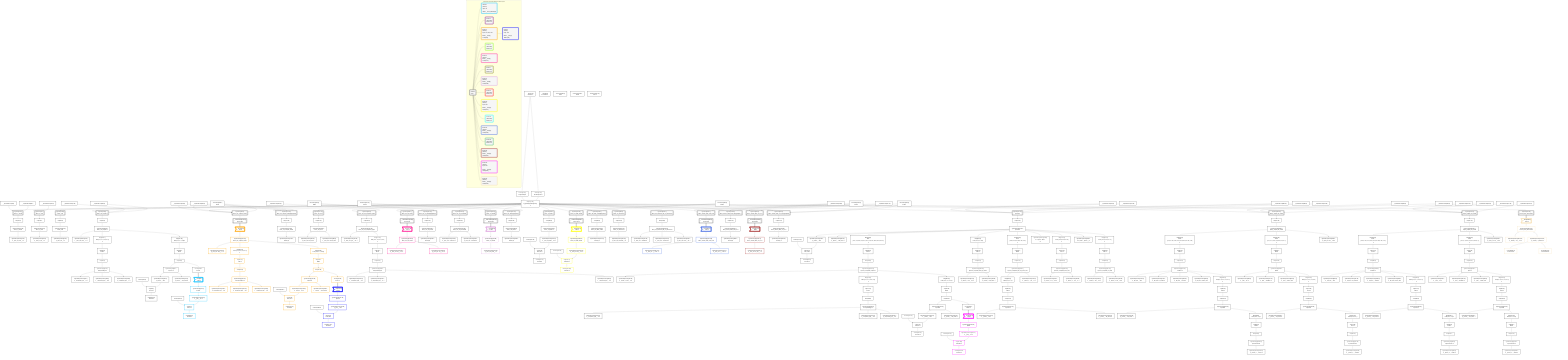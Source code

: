 graph TD
    classDef path fill:#eee,stroke:#000,color:#000
    classDef plan fill:#fff,stroke-width:3px,color:#000
    classDef itemplan fill:#fff,stroke-width:6px,color:#000
    classDef sideeffectplan fill:#f00,stroke-width:6px,color:#000
    classDef bucket fill:#f6f6f6,color:#000,stroke-width:6px,text-align:left


    %% define steps
    __Value3["__Value[3∈0]<br />ᐸcontextᐳ"]:::plan
    __Value5["__Value[5∈0]<br />ᐸrootValueᐳ"]:::plan
    __InputStaticLeaf7["__InputStaticLeaf[7∈0]"]:::plan
    __InputStaticLeaf8["__InputStaticLeaf[8∈0]"]:::plan
    Access10["Access[10∈0]<br />ᐸ3.pgSettingsᐳ"]:::plan
    Access11["Access[11∈0]<br />ᐸ3.withPgClientᐳ"]:::plan
    Object12["Object[12∈0]<br />ᐸ{pgSettings,withPgClient}ᐳ"]:::plan
    PgSelect9[["PgSelect[9∈0]<br />ᐸfunc_in_inoutᐳ"]]:::plan
    First13["First[13∈0]"]:::plan
    PgSelectSingle14["PgSelectSingle[14∈0]<br />ᐸfunc_in_inoutᐳ"]:::plan
    PgClassExpression15["PgClassExpression[15∈0]<br />ᐸ__func_in_inout__.vᐳ"]:::plan
    __InputStaticLeaf16["__InputStaticLeaf[16∈0]"]:::plan
    PgSelect17[["PgSelect[17∈0]<br />ᐸfunc_in_outᐳ"]]:::plan
    First21["First[21∈0]"]:::plan
    PgSelectSingle22["PgSelectSingle[22∈0]<br />ᐸfunc_in_outᐳ"]:::plan
    PgClassExpression23["PgClassExpression[23∈0]<br />ᐸ__func_in_out__.vᐳ"]:::plan
    PgSelect24[["PgSelect[24∈0]<br />ᐸfunc_outᐳ"]]:::plan
    First28["First[28∈0]"]:::plan
    PgSelectSingle29["PgSelectSingle[29∈0]<br />ᐸfunc_outᐳ"]:::plan
    PgClassExpression30["PgClassExpression[30∈0]<br />ᐸ__func_out__.vᐳ"]:::plan
    __InputStaticLeaf31["__InputStaticLeaf[31∈0]"]:::plan
    __InputStaticLeaf32["__InputStaticLeaf[32∈0]"]:::plan
    PgSelect33[["PgSelect[33∈0]<br />ᐸfunc_out_complexᐳ"]]:::plan
    First37["First[37∈0]"]:::plan
    PgSelectSingle38["PgSelectSingle[38∈0]<br />ᐸfunc_out_complexᐳ"]:::plan
    PgClassExpression39["PgClassExpression[39∈0]<br />ᐸ__func_out...plex__.”x”ᐳ"]:::plan
    Map650["Map[650∈0]<br />ᐸ38:{”0”:1,”1”:2,”2”:3,”3”:4}ᐳ"]:::plan
    List651["List[651∈0]<br />ᐸ650ᐳ"]:::plan
    First45["First[45∈0]"]:::plan
    PgSelectSingle46["PgSelectSingle[46∈0]<br />ᐸcompoundTypeᐳ"]:::plan
    PgClassExpression47["PgClassExpression[47∈0]<br />ᐸ__compound_type__.”a”ᐳ"]:::plan
    PgClassExpression48["PgClassExpression[48∈0]<br />ᐸ__compound_type__.”b”ᐳ"]:::plan
    PgClassExpression49["PgClassExpression[49∈0]<br />ᐸ__compound_type__.”c”ᐳ"]:::plan
    Map657["Map[657∈0]<br />ᐸ38:{”0”:6,”1”:7,”2”:8}ᐳ"]:::plan
    List658["List[658∈0]<br />ᐸ657ᐳ"]:::plan
    First55["First[55∈0]"]:::plan
    PgSelectSingle56["PgSelectSingle[56∈0]<br />ᐸpersonᐳ"]:::plan
    Constant57["Constant[57∈0]"]:::plan
    PgClassExpression58["PgClassExpression[58∈0]<br />ᐸ__person__.”id”ᐳ"]:::plan
    List59["List[59∈0]<br />ᐸ57,58ᐳ"]:::plan
    Lambda60["Lambda[60∈0]<br />ᐸencodeᐳ"]:::plan
    PgClassExpression62["PgClassExpression[62∈0]<br />ᐸ__person__...full_name”ᐳ"]:::plan
    Connection88["Connection[88∈0]<br />ᐸ84ᐳ"]:::plan
    Access654["Access[654∈0]<br />ᐸ55.1ᐳ"]:::plan
    __Item90>"__Item[90∈1]<br />ᐸ654ᐳ"]:::itemplan
    PgSelectSingle91["PgSelectSingle[91∈1]<br />ᐸpostᐳ"]:::plan
    Constant92["Constant[92∈0]"]:::plan
    PgClassExpression93["PgClassExpression[93∈1]<br />ᐸ__post__.”id”ᐳ"]:::plan
    List94["List[94∈1]<br />ᐸ92,93ᐳ"]:::plan
    Lambda95["Lambda[95∈1]<br />ᐸencodeᐳ"]:::plan
    __InputStaticLeaf97["__InputStaticLeaf[97∈0]"]:::plan
    __InputStaticLeaf98["__InputStaticLeaf[98∈0]"]:::plan
    Connection108["Connection[108∈0]<br />ᐸ104ᐳ"]:::plan
    PgSelect109[["PgSelect[109∈0]<br />ᐸfunc_out_complex_setofᐳ"]]:::plan
    __ListTransform110[["__ListTransform[110∈0]<br />ᐸeach:109ᐳ"]]:::plan
    __Item113>"__Item[113∈3]<br />ᐸ110ᐳ"]:::itemplan
    PgSelectSingle114["PgSelectSingle[114∈3]<br />ᐸfunc_out_complex_setofᐳ"]:::plan
    PgClassExpression115["PgClassExpression[115∈3]<br />ᐸ__func_out...etof__.”x”ᐳ"]:::plan
    Map661["Map[661∈3]<br />ᐸ114:{”0”:1,”1”:2,”2”:3,”3”:4}ᐳ"]:::plan
    List662["List[662∈3]<br />ᐸ661ᐳ"]:::plan
    First121["First[121∈3]"]:::plan
    PgSelectSingle122["PgSelectSingle[122∈3]<br />ᐸcompoundTypeᐳ"]:::plan
    PgClassExpression123["PgClassExpression[123∈3]<br />ᐸ__compound_type__.”a”ᐳ"]:::plan
    PgClassExpression124["PgClassExpression[124∈3]<br />ᐸ__compound_type__.”b”ᐳ"]:::plan
    PgClassExpression125["PgClassExpression[125∈3]<br />ᐸ__compound_type__.”c”ᐳ"]:::plan
    Map668["Map[668∈3]<br />ᐸ114:{”0”:6,”1”:7,”2”:8}ᐳ"]:::plan
    List669["List[669∈3]<br />ᐸ668ᐳ"]:::plan
    First131["First[131∈3]"]:::plan
    PgSelectSingle132["PgSelectSingle[132∈3]<br />ᐸpersonᐳ"]:::plan
    Constant133["Constant[133∈0]"]:::plan
    PgClassExpression134["PgClassExpression[134∈3]<br />ᐸ__person__.”id”ᐳ"]:::plan
    List135["List[135∈3]<br />ᐸ133,134ᐳ"]:::plan
    Lambda136["Lambda[136∈3]<br />ᐸencodeᐳ"]:::plan
    PgClassExpression138["PgClassExpression[138∈3]<br />ᐸ__person__...full_name”ᐳ"]:::plan
    Connection164["Connection[164∈0]<br />ᐸ160ᐳ"]:::plan
    Access665["Access[665∈3]<br />ᐸ131.1ᐳ"]:::plan
    __Item166>"__Item[166∈4]<br />ᐸ665ᐳ"]:::itemplan
    PgSelectSingle167["PgSelectSingle[167∈4]<br />ᐸpostᐳ"]:::plan
    Constant168["Constant[168∈0]"]:::plan
    PgClassExpression169["PgClassExpression[169∈4]<br />ᐸ__post__.”id”ᐳ"]:::plan
    List170["List[170∈4]<br />ᐸ168,169ᐳ"]:::plan
    Lambda171["Lambda[171∈4]<br />ᐸencodeᐳ"]:::plan
    PgSelect173[["PgSelect[173∈0]<br />ᐸfunc_out_complex_setof(aggregate)ᐳ"]]:::plan
    First174["First[174∈0]"]:::plan
    PgSelectSingle175["PgSelectSingle[175∈0]<br />ᐸfunc_out_complex_setofᐳ"]:::plan
    PgClassExpression176["PgClassExpression[176∈0]<br />ᐸcount(*)ᐳ"]:::plan
    PgSelect177[["PgSelect[177∈0]<br />ᐸfunc_out_outᐳ"]]:::plan
    First181["First[181∈0]"]:::plan
    PgSelectSingle182["PgSelectSingle[182∈0]<br />ᐸfunc_out_outᐳ"]:::plan
    PgClassExpression183["PgClassExpression[183∈0]<br />ᐸ__func_out...first_out”ᐳ"]:::plan
    PgClassExpression184["PgClassExpression[184∈0]<br />ᐸ__func_out...econd_out”ᐳ"]:::plan
    __InputStaticLeaf185["__InputStaticLeaf[185∈0]"]:::plan
    PgSelect186[["PgSelect[186∈0]<br />ᐸfunc_out_out_compound_typeᐳ"]]:::plan
    First190["First[190∈0]"]:::plan
    PgSelectSingle191["PgSelectSingle[191∈0]<br />ᐸfunc_out_out_compound_typeᐳ"]:::plan
    PgClassExpression192["PgClassExpression[192∈0]<br />ᐸ__func_out...ype__.”o1”ᐳ"]:::plan
    Map672["Map[672∈0]<br />ᐸ191:{”0”:1,”1”:2,”2”:3,”3”:4}ᐳ"]:::plan
    List673["List[673∈0]<br />ᐸ672ᐳ"]:::plan
    First198["First[198∈0]"]:::plan
    PgSelectSingle199["PgSelectSingle[199∈0]<br />ᐸcompoundTypeᐳ"]:::plan
    PgClassExpression200["PgClassExpression[200∈0]<br />ᐸ__compound_type__.”a”ᐳ"]:::plan
    PgClassExpression201["PgClassExpression[201∈0]<br />ᐸ__compound_type__.”b”ᐳ"]:::plan
    PgClassExpression202["PgClassExpression[202∈0]<br />ᐸ__compound_type__.”c”ᐳ"]:::plan
    Connection212["Connection[212∈0]<br />ᐸ208ᐳ"]:::plan
    PgSelect213[["PgSelect[213∈0]<br />ᐸfunc_out_out_setofᐳ"]]:::plan
    __ListTransform214[["__ListTransform[214∈0]<br />ᐸeach:213ᐳ"]]:::plan
    __Item217>"__Item[217∈6]<br />ᐸ214ᐳ"]:::itemplan
    PgSelectSingle218["PgSelectSingle[218∈6]<br />ᐸfunc_out_out_setofᐳ"]:::plan
    PgClassExpression219["PgClassExpression[219∈6]<br />ᐸ__func_out...tof__.”o1”ᐳ"]:::plan
    PgClassExpression220["PgClassExpression[220∈6]<br />ᐸ__func_out...tof__.”o2”ᐳ"]:::plan
    PgSelect221[["PgSelect[221∈0]<br />ᐸfunc_out_out_setof(aggregate)ᐳ"]]:::plan
    First222["First[222∈0]"]:::plan
    PgSelectSingle223["PgSelectSingle[223∈0]<br />ᐸfunc_out_out_setofᐳ"]:::plan
    PgClassExpression224["PgClassExpression[224∈0]<br />ᐸcount(*)ᐳ"]:::plan
    PgSelect225[["PgSelect[225∈0]<br />ᐸfunc_out_out_unnamedᐳ"]]:::plan
    First229["First[229∈0]"]:::plan
    PgSelectSingle230["PgSelectSingle[230∈0]<br />ᐸfunc_out_out_unnamedᐳ"]:::plan
    PgClassExpression231["PgClassExpression[231∈0]<br />ᐸ__func_out....”column1”ᐳ"]:::plan
    PgClassExpression232["PgClassExpression[232∈0]<br />ᐸ__func_out....”column2”ᐳ"]:::plan
    Connection242["Connection[242∈0]<br />ᐸ238ᐳ"]:::plan
    PgSelect243[["PgSelect[243∈0]<br />ᐸfunc_out_setofᐳ"]]:::plan
    __ListTransform244[["__ListTransform[244∈0]<br />ᐸeach:243ᐳ"]]:::plan
    __Item248>"__Item[248∈8]<br />ᐸ244ᐳ"]:::itemplan
    PgSelectSingle249["PgSelectSingle[249∈8]<br />ᐸfunc_out_setofᐳ"]:::plan
    PgClassExpression250["PgClassExpression[250∈8]<br />ᐸ__func_out_setof__.vᐳ"]:::plan
    PgSelect251[["PgSelect[251∈0]<br />ᐸfunc_out_setof(aggregate)ᐳ"]]:::plan
    First252["First[252∈0]"]:::plan
    PgSelectSingle253["PgSelectSingle[253∈0]<br />ᐸfunc_out_setofᐳ"]:::plan
    PgClassExpression254["PgClassExpression[254∈0]<br />ᐸcount(*)ᐳ"]:::plan
    PgSelect255[["PgSelect[255∈0]<br />ᐸfunc_out_tableᐳ"]]:::plan
    First259["First[259∈0]"]:::plan
    PgSelectSingle260["PgSelectSingle[260∈0]<br />ᐸfunc_out_tableᐳ"]:::plan
    Constant261["Constant[261∈0]"]:::plan
    PgClassExpression262["PgClassExpression[262∈0]<br />ᐸ__func_out_table__.”id”ᐳ"]:::plan
    List263["List[263∈0]<br />ᐸ261,262ᐳ"]:::plan
    Lambda264["Lambda[264∈0]<br />ᐸencodeᐳ"]:::plan
    Connection292["Connection[292∈0]<br />ᐸ288ᐳ"]:::plan
    PgSelect293[["PgSelect[293∈0]<br />ᐸfunc_out_table_setofᐳ"]]:::plan
    __ListTransform294[["__ListTransform[294∈0]<br />ᐸeach:293ᐳ"]]:::plan
    __Item297>"__Item[297∈10]<br />ᐸ294ᐳ"]:::itemplan
    PgSelectSingle298["PgSelectSingle[298∈10]<br />ᐸfunc_out_table_setofᐳ"]:::plan
    Constant299["Constant[299∈0]"]:::plan
    PgClassExpression300["PgClassExpression[300∈10]<br />ᐸ__func_out...tof__.”id”ᐳ"]:::plan
    List301["List[301∈10]<br />ᐸ299,300ᐳ"]:::plan
    Lambda302["Lambda[302∈10]<br />ᐸencodeᐳ"]:::plan
    PgSelect304[["PgSelect[304∈0]<br />ᐸfunc_out_table_setof(aggregate)ᐳ"]]:::plan
    First305["First[305∈0]"]:::plan
    PgSelectSingle306["PgSelectSingle[306∈0]<br />ᐸfunc_out_table_setofᐳ"]:::plan
    PgClassExpression307["PgClassExpression[307∈0]<br />ᐸcount(*)ᐳ"]:::plan
    PgSelect308[["PgSelect[308∈0]<br />ᐸfunc_out_unnamedᐳ"]]:::plan
    First312["First[312∈0]"]:::plan
    PgSelectSingle313["PgSelectSingle[313∈0]<br />ᐸfunc_out_unnamedᐳ"]:::plan
    PgClassExpression314["PgClassExpression[314∈0]<br />ᐸ__func_out_unnamed__.vᐳ"]:::plan
    PgSelect315[["PgSelect[315∈0]<br />ᐸfunc_out_unnamed_out_out_unnamedᐳ"]]:::plan
    First319["First[319∈0]"]:::plan
    PgSelectSingle320["PgSelectSingle[320∈0]<br />ᐸfunc_out_unnamed_out_out_unnamedᐳ"]:::plan
    PgClassExpression321["PgClassExpression[321∈0]<br />ᐸ__func_out....”column1”ᐳ"]:::plan
    PgClassExpression322["PgClassExpression[322∈0]<br />ᐸ__func_out....”column3”ᐳ"]:::plan
    PgClassExpression323["PgClassExpression[323∈0]<br />ᐸ__func_out...med__.”o2”ᐳ"]:::plan
    __InputStaticLeaf324["__InputStaticLeaf[324∈0]"]:::plan
    Connection334["Connection[334∈0]<br />ᐸ330ᐳ"]:::plan
    PgSelect335[["PgSelect[335∈0]<br />ᐸfunc_returns_table_multi_colᐳ"]]:::plan
    __ListTransform336[["__ListTransform[336∈0]<br />ᐸeach:335ᐳ"]]:::plan
    __Item339>"__Item[339∈12]<br />ᐸ336ᐳ"]:::itemplan
    PgSelectSingle340["PgSelectSingle[340∈12]<br />ᐸfunc_returns_table_multi_colᐳ"]:::plan
    PgClassExpression341["PgClassExpression[341∈12]<br />ᐸ__func_ret...l__.”col1”ᐳ"]:::plan
    PgClassExpression342["PgClassExpression[342∈12]<br />ᐸ__func_ret...l__.”col2”ᐳ"]:::plan
    PgSelect343[["PgSelect[343∈0]<br />ᐸfunc_returns_table_multi_col(aggregate)ᐳ"]]:::plan
    First344["First[344∈0]"]:::plan
    PgSelectSingle345["PgSelectSingle[345∈0]<br />ᐸfunc_returns_table_multi_colᐳ"]:::plan
    PgClassExpression346["PgClassExpression[346∈0]<br />ᐸcount(*)ᐳ"]:::plan
    __InputStaticLeaf347["__InputStaticLeaf[347∈0]"]:::plan
    Connection357["Connection[357∈0]<br />ᐸ353ᐳ"]:::plan
    PgSelect358[["PgSelect[358∈0]<br />ᐸfunc_returns_table_one_colᐳ"]]:::plan
    __ListTransform359[["__ListTransform[359∈0]<br />ᐸeach:358ᐳ"]]:::plan
    __Item363>"__Item[363∈14]<br />ᐸ359ᐳ"]:::itemplan
    PgSelectSingle364["PgSelectSingle[364∈14]<br />ᐸfunc_returns_table_one_colᐳ"]:::plan
    PgClassExpression365["PgClassExpression[365∈14]<br />ᐸ__func_ret...ne_col__.vᐳ"]:::plan
    PgSelect366[["PgSelect[366∈0]<br />ᐸfunc_returns_table_one_col(aggregate)ᐳ"]]:::plan
    First367["First[367∈0]"]:::plan
    PgSelectSingle368["PgSelectSingle[368∈0]<br />ᐸfunc_returns_table_one_colᐳ"]:::plan
    PgClassExpression369["PgClassExpression[369∈0]<br />ᐸcount(*)ᐳ"]:::plan
    __InputStaticLeaf370["__InputStaticLeaf[370∈0]"]:::plan
    __InputStaticLeaf476["__InputStaticLeaf[476∈0]"]:::plan
    __InputStaticLeaf383["__InputStaticLeaf[383∈0]"]:::plan
    __InputStaticLeaf384["__InputStaticLeaf[384∈0]"]:::plan
    __InputStaticLeaf479["__InputStaticLeaf[479∈0]"]:::plan
    PgSelect371[["PgSelect[371∈0]<br />ᐸpersonᐳ"]]:::plan
    First375["First[375∈0]"]:::plan
    PgSelectSingle376["PgSelectSingle[376∈0]<br />ᐸpersonᐳ"]:::plan
    Constant377["Constant[377∈0]"]:::plan
    PgClassExpression378["PgClassExpression[378∈0]<br />ᐸ__person__.”id”ᐳ"]:::plan
    List379["List[379∈0]<br />ᐸ377,378ᐳ"]:::plan
    Lambda380["Lambda[380∈0]<br />ᐸencodeᐳ"]:::plan
    PgClassExpression382["PgClassExpression[382∈0]<br />ᐸ__person__...full_name”ᐳ"]:::plan
    Map687["Map[687∈0]<br />ᐸ376:{”0”:2,”1”:3,”2”:4,”3”:5,”4”:6,”5”:7,”6”:8,”7”:9,”8”:10,”9”:11,”10”:12}ᐳ"]:::plan
    List688["List[688∈0]<br />ᐸ687ᐳ"]:::plan
    First390["First[390∈0]"]:::plan
    PgSelectSingle391["PgSelectSingle[391∈0]<br />ᐸperson_computed_complexᐳ"]:::plan
    PgClassExpression392["PgClassExpression[392∈0]<br />ᐸ__person_c...plex__.”x”ᐳ"]:::plan
    Map676["Map[676∈0]<br />ᐸ391:{”0”:1,”1”:2,”2”:3,”3”:4}ᐳ"]:::plan
    List677["List[677∈0]<br />ᐸ676ᐳ"]:::plan
    First398["First[398∈0]"]:::plan
    PgSelectSingle399["PgSelectSingle[399∈0]<br />ᐸcompoundTypeᐳ"]:::plan
    PgClassExpression400["PgClassExpression[400∈0]<br />ᐸ__compound_type__.”a”ᐳ"]:::plan
    PgClassExpression401["PgClassExpression[401∈0]<br />ᐸ__compound_type__.”b”ᐳ"]:::plan
    PgClassExpression402["PgClassExpression[402∈0]<br />ᐸ__compound_type__.”c”ᐳ"]:::plan
    Map683["Map[683∈0]<br />ᐸ391:{”0”:6,”1”:7,”2”:8}ᐳ"]:::plan
    List684["List[684∈0]<br />ᐸ683ᐳ"]:::plan
    First408["First[408∈0]"]:::plan
    PgSelectSingle409["PgSelectSingle[409∈0]<br />ᐸpersonᐳ"]:::plan
    Constant410["Constant[410∈0]"]:::plan
    PgClassExpression411["PgClassExpression[411∈0]<br />ᐸ__person__.”id”ᐳ"]:::plan
    List412["List[412∈0]<br />ᐸ410,411ᐳ"]:::plan
    Lambda413["Lambda[413∈0]<br />ᐸencodeᐳ"]:::plan
    PgClassExpression415["PgClassExpression[415∈0]<br />ᐸ__person__...full_name”ᐳ"]:::plan
    Connection441["Connection[441∈0]<br />ᐸ437ᐳ"]:::plan
    Access680["Access[680∈0]<br />ᐸ408.1ᐳ"]:::plan
    __Item443>"__Item[443∈15]<br />ᐸ680ᐳ"]:::itemplan
    PgSelectSingle444["PgSelectSingle[444∈15]<br />ᐸpostᐳ"]:::plan
    Constant445["Constant[445∈0]"]:::plan
    PgClassExpression446["PgClassExpression[446∈15]<br />ᐸ__post__.”id”ᐳ"]:::plan
    List447["List[447∈15]<br />ᐸ445,446ᐳ"]:::plan
    Lambda448["Lambda[448∈15]<br />ᐸencodeᐳ"]:::plan
    Map691["Map[691∈0]<br />ᐸ376:{”0”:13,”1”:14}ᐳ"]:::plan
    List692["List[692∈0]<br />ᐸ691ᐳ"]:::plan
    First455["First[455∈0]"]:::plan
    PgSelectSingle456["PgSelectSingle[456∈0]<br />ᐸperson_computed_first_arg_inoutᐳ"]:::plan
    PgClassExpression457["PgClassExpression[457∈0]<br />ᐸ__person_c...out__.”id”ᐳ"]:::plan
    PgClassExpression458["PgClassExpression[458∈0]<br />ᐸ__person_c...full_name”ᐳ"]:::plan
    Map699["Map[699∈0]<br />ᐸ376:{”0”:18,”1”:19,”2”:20,”3”:21,”4”:22}ᐳ"]:::plan
    List700["List[700∈0]<br />ᐸ699ᐳ"]:::plan
    First464["First[464∈0]"]:::plan
    PgSelectSingle465["PgSelectSingle[465∈0]<br />ᐸperson_computed_first_arg_inout_outᐳ"]:::plan
    Map695["Map[695∈0]<br />ᐸ465:{”0”:0,”1”:1}ᐳ"]:::plan
    List696["List[696∈0]<br />ᐸ695ᐳ"]:::plan
    First471["First[471∈0]"]:::plan
    PgSelectSingle472["PgSelectSingle[472∈0]<br />ᐸpersonᐳ"]:::plan
    PgClassExpression473["PgClassExpression[473∈0]<br />ᐸ__person__.”id”ᐳ"]:::plan
    PgClassExpression474["PgClassExpression[474∈0]<br />ᐸ__person__...full_name”ᐳ"]:::plan
    PgClassExpression475["PgClassExpression[475∈0]<br />ᐸ__person_c..._out__.”o”ᐳ"]:::plan
    PgClassExpression478["PgClassExpression[478∈0]<br />ᐸ”c”.”perso...lder! */<br />)ᐳ"]:::plan
    Map701["Map[701∈0]<br />ᐸ376:{”0”:24,”1”:25,”2”:26}ᐳ"]:::plan
    List702["List[702∈0]<br />ᐸ701ᐳ"]:::plan
    First485["First[485∈0]"]:::plan
    PgSelectSingle486["PgSelectSingle[486∈0]<br />ᐸperson_computed_inout_outᐳ"]:::plan
    PgClassExpression487["PgClassExpression[487∈0]<br />ᐸ__person_c...ut__.”ino”ᐳ"]:::plan
    PgClassExpression488["PgClassExpression[488∈0]<br />ᐸ__person_c..._out__.”o”ᐳ"]:::plan
    PgClassExpression490["PgClassExpression[490∈0]<br />ᐸ”c”.”perso..._person__)ᐳ"]:::plan
    Map697["Map[697∈0]<br />ᐸ376:{”0”:15,”1”:16,”2”:17}ᐳ"]:::plan
    List698["List[698∈0]<br />ᐸ697ᐳ"]:::plan
    First496["First[496∈0]"]:::plan
    PgSelectSingle497["PgSelectSingle[497∈0]<br />ᐸperson_computed_out_outᐳ"]:::plan
    PgClassExpression498["PgClassExpression[498∈0]<br />ᐸ__person_c...out__.”o1”ᐳ"]:::plan
    PgClassExpression499["PgClassExpression[499∈0]<br />ᐸ__person_c...out__.”o2”ᐳ"]:::plan
    __InputStaticLeaf500["__InputStaticLeaf[500∈0]"]:::plan
    __InputStaticLeaf501["__InputStaticLeaf[501∈0]"]:::plan
    __InputStaticLeaf502["__InputStaticLeaf[502∈0]"]:::plan
    PgSelect503[["PgSelect[503∈0]<br />ᐸquery_output_two_rowsᐳ"]]:::plan
    First507["First[507∈0]"]:::plan
    PgSelectSingle508["PgSelectSingle[508∈0]<br />ᐸquery_output_two_rowsᐳ"]:::plan
    Map693["Map[693∈0]<br />ᐸ508:{”0”:9,”1”:10,”2”:11,”3”:12,”4”:13,”5”:14,”6”:15,”7”:16}ᐳ"]:::plan
    List694["List[694∈0]<br />ᐸ693ᐳ"]:::plan
    First514["First[514∈0]"]:::plan
    PgSelectSingle515["PgSelectSingle[515∈0]<br />ᐸleftArmᐳ"]:::plan
    PgClassExpression516["PgClassExpression[516∈0]<br />ᐸ__left_arm__.”id”ᐳ"]:::plan
    PgClassExpression517["PgClassExpression[517∈0]<br />ᐸ__left_arm...in_metres”ᐳ"]:::plan
    PgClassExpression518["PgClassExpression[518∈0]<br />ᐸ__left_arm__.”mood”ᐳ"]:::plan
    PgClassExpression519["PgClassExpression[519∈0]<br />ᐸ__left_arm...person_id”ᐳ"]:::plan
    Map689["Map[689∈0]<br />ᐸ515:{”0”:0,”1”:1,”2”:2,”3”:3}ᐳ"]:::plan
    List690["List[690∈0]<br />ᐸ689ᐳ"]:::plan
    First524["First[524∈0]"]:::plan
    PgSelectSingle525["PgSelectSingle[525∈0]<br />ᐸpersonᐳ"]:::plan
    PgClassExpression526["PgClassExpression[526∈0]<br />ᐸ__person__...full_name”ᐳ"]:::plan
    Map685["Map[685∈0]<br />ᐸ525:{”0”:0,”1”:1}ᐳ"]:::plan
    List686["List[686∈0]<br />ᐸ685ᐳ"]:::plan
    First532["First[532∈0]"]:::plan
    PgSelectSingle533["PgSelectSingle[533∈0]<br />ᐸpersonSecretᐳ"]:::plan
    PgClassExpression534["PgClassExpression[534∈0]<br />ᐸ__person_s..._.”sekrit”ᐳ"]:::plan
    Map681["Map[681∈0]<br />ᐸ508:{”0”:1,”1”:2,”2”:3,”3”:4,”4”:5,”5”:6,”6”:7}ᐳ"]:::plan
    List682["List[682∈0]<br />ᐸ681ᐳ"]:::plan
    First548["First[548∈0]"]:::plan
    PgSelectSingle549["PgSelectSingle[549∈0]<br />ᐸpostᐳ"]:::plan
    PgClassExpression550["PgClassExpression[550∈0]<br />ᐸ__post__.”id”ᐳ"]:::plan
    PgClassExpression551["PgClassExpression[551∈0]<br />ᐸ__post__.”headline”ᐳ"]:::plan
    PgClassExpression552["PgClassExpression[552∈0]<br />ᐸ__post__.”author_id”ᐳ"]:::plan
    Map678["Map[678∈0]<br />ᐸ549:{”0”:0,”1”:1,”2”:2,”3”:3}ᐳ"]:::plan
    List679["List[679∈0]<br />ᐸ678ᐳ"]:::plan
    First558["First[558∈0]"]:::plan
    PgSelectSingle559["PgSelectSingle[559∈0]<br />ᐸpersonᐳ"]:::plan
    PgClassExpression560["PgClassExpression[560∈0]<br />ᐸ__person__...full_name”ᐳ"]:::plan
    Map674["Map[674∈0]<br />ᐸ559:{”0”:0,”1”:1}ᐳ"]:::plan
    List675["List[675∈0]<br />ᐸ674ᐳ"]:::plan
    First566["First[566∈0]"]:::plan
    PgSelectSingle567["PgSelectSingle[567∈0]<br />ᐸpersonSecretᐳ"]:::plan
    PgClassExpression568["PgClassExpression[568∈0]<br />ᐸ__person_s..._.”sekrit”ᐳ"]:::plan
    PgClassExpression569["PgClassExpression[569∈0]<br />ᐸ__query_ou...ws__.”txt”ᐳ"]:::plan
    __InputStaticLeaf570["__InputStaticLeaf[570∈0]"]:::plan
    __InputStaticLeaf571["__InputStaticLeaf[571∈0]"]:::plan
    __InputStaticLeaf572["__InputStaticLeaf[572∈0]"]:::plan
    PgSelect573[["PgSelect[573∈0]<br />ᐸquery_output_two_rowsᐳ"]]:::plan
    First577["First[577∈0]"]:::plan
    PgSelectSingle578["PgSelectSingle[578∈0]<br />ᐸquery_output_two_rowsᐳ"]:::plan
    Map670["Map[670∈0]<br />ᐸ578:{”0”:9,”1”:10,”2”:11,”3”:12,”4”:13,”5”:14,”6”:15,”7”:16}ᐳ"]:::plan
    List671["List[671∈0]<br />ᐸ670ᐳ"]:::plan
    First584["First[584∈0]"]:::plan
    PgSelectSingle585["PgSelectSingle[585∈0]<br />ᐸleftArmᐳ"]:::plan
    PgClassExpression586["PgClassExpression[586∈0]<br />ᐸ__left_arm__.”id”ᐳ"]:::plan
    PgClassExpression587["PgClassExpression[587∈0]<br />ᐸ__left_arm...in_metres”ᐳ"]:::plan
    PgClassExpression588["PgClassExpression[588∈0]<br />ᐸ__left_arm__.”mood”ᐳ"]:::plan
    PgClassExpression589["PgClassExpression[589∈0]<br />ᐸ__left_arm...person_id”ᐳ"]:::plan
    Map666["Map[666∈0]<br />ᐸ585:{”0”:0,”1”:1,”2”:2,”3”:3}ᐳ"]:::plan
    List667["List[667∈0]<br />ᐸ666ᐳ"]:::plan
    First594["First[594∈0]"]:::plan
    PgSelectSingle595["PgSelectSingle[595∈0]<br />ᐸpersonᐳ"]:::plan
    PgClassExpression596["PgClassExpression[596∈0]<br />ᐸ__person__...full_name”ᐳ"]:::plan
    Map663["Map[663∈0]<br />ᐸ595:{”0”:0,”1”:1}ᐳ"]:::plan
    List664["List[664∈0]<br />ᐸ663ᐳ"]:::plan
    First602["First[602∈0]"]:::plan
    PgSelectSingle603["PgSelectSingle[603∈0]<br />ᐸpersonSecretᐳ"]:::plan
    PgClassExpression604["PgClassExpression[604∈0]<br />ᐸ__person_s..._.”sekrit”ᐳ"]:::plan
    Map659["Map[659∈0]<br />ᐸ578:{”0”:1,”1”:2,”2”:3,”3”:4,”4”:5,”5”:6,”6”:7}ᐳ"]:::plan
    List660["List[660∈0]<br />ᐸ659ᐳ"]:::plan
    First618["First[618∈0]"]:::plan
    PgSelectSingle619["PgSelectSingle[619∈0]<br />ᐸpostᐳ"]:::plan
    PgClassExpression620["PgClassExpression[620∈0]<br />ᐸ__post__.”id”ᐳ"]:::plan
    PgClassExpression621["PgClassExpression[621∈0]<br />ᐸ__post__.”headline”ᐳ"]:::plan
    PgClassExpression622["PgClassExpression[622∈0]<br />ᐸ__post__.”author_id”ᐳ"]:::plan
    Map655["Map[655∈0]<br />ᐸ619:{”0”:0,”1”:1,”2”:2,”3”:3}ᐳ"]:::plan
    List656["List[656∈0]<br />ᐸ655ᐳ"]:::plan
    First628["First[628∈0]"]:::plan
    PgSelectSingle629["PgSelectSingle[629∈0]<br />ᐸpersonᐳ"]:::plan
    PgClassExpression630["PgClassExpression[630∈0]<br />ᐸ__person__...full_name”ᐳ"]:::plan
    Map652["Map[652∈0]<br />ᐸ629:{”0”:0,”1”:1}ᐳ"]:::plan
    List653["List[653∈0]<br />ᐸ652ᐳ"]:::plan
    First636["First[636∈0]"]:::plan
    PgSelectSingle637["PgSelectSingle[637∈0]<br />ᐸpersonSecretᐳ"]:::plan
    PgClassExpression638["PgClassExpression[638∈0]<br />ᐸ__person_s..._.”sekrit”ᐳ"]:::plan
    PgClassExpression639["PgClassExpression[639∈0]<br />ᐸ__query_ou...ws__.”txt”ᐳ"]:::plan
    PgSelect640[["PgSelect[640∈0]<br />ᐸsearch_test_summariesᐳ"]]:::plan
    __Item644>"__Item[644∈16]<br />ᐸ640ᐳ"]:::itemplan
    PgSelectSingle645["PgSelectSingle[645∈16]<br />ᐸsearch_test_summariesᐳ"]:::plan
    PgClassExpression646["PgClassExpression[646∈16]<br />ᐸ__search_t...ies__.”id”ᐳ"]:::plan
    PgClassExpression647["PgClassExpression[647∈16]<br />ᐸ__search_t..._duration”ᐳ"]:::plan
    Access648["Access[648∈16]<br />ᐸ647.hoursᐳ"]:::plan
    Access649["Access[649∈16]<br />ᐸ647.minutesᐳ"]:::plan

    %% plan dependencies
    __Value3 --> Access10
    __Value3 --> Access11
    Access10 & Access11 --> Object12
    Object12 & __InputStaticLeaf7 & __InputStaticLeaf8 --> PgSelect9
    PgSelect9 --> First13
    First13 --> PgSelectSingle14
    PgSelectSingle14 --> PgClassExpression15
    Object12 & __InputStaticLeaf16 --> PgSelect17
    PgSelect17 --> First21
    First21 --> PgSelectSingle22
    PgSelectSingle22 --> PgClassExpression23
    Object12 --> PgSelect24
    PgSelect24 --> First28
    First28 --> PgSelectSingle29
    PgSelectSingle29 --> PgClassExpression30
    Object12 & __InputStaticLeaf31 & __InputStaticLeaf32 --> PgSelect33
    PgSelect33 --> First37
    First37 --> PgSelectSingle38
    PgSelectSingle38 --> PgClassExpression39
    PgSelectSingle38 --> Map650
    Map650 --> List651
    List651 --> First45
    First45 --> PgSelectSingle46
    PgSelectSingle46 --> PgClassExpression47
    PgSelectSingle46 --> PgClassExpression48
    PgSelectSingle46 --> PgClassExpression49
    PgSelectSingle38 --> Map657
    Map657 --> List658
    List658 --> First55
    First55 --> PgSelectSingle56
    PgSelectSingle56 --> PgClassExpression58
    Constant57 & PgClassExpression58 --> List59
    List59 --> Lambda60
    PgSelectSingle56 --> PgClassExpression62
    First55 --> Access654
    Access654 ==> __Item90
    __Item90 --> PgSelectSingle91
    PgSelectSingle91 --> PgClassExpression93
    Constant92 & PgClassExpression93 --> List94
    List94 --> Lambda95
    Object12 & __InputStaticLeaf97 & __InputStaticLeaf98 & Connection108 --> PgSelect109
    PgSelect109 --> __ListTransform110
    __ListTransform110 ==> __Item113
    __Item113 --> PgSelectSingle114
    PgSelectSingle114 --> PgClassExpression115
    PgSelectSingle114 --> Map661
    Map661 --> List662
    List662 --> First121
    First121 --> PgSelectSingle122
    PgSelectSingle122 --> PgClassExpression123
    PgSelectSingle122 --> PgClassExpression124
    PgSelectSingle122 --> PgClassExpression125
    PgSelectSingle114 --> Map668
    Map668 --> List669
    List669 --> First131
    First131 --> PgSelectSingle132
    PgSelectSingle132 --> PgClassExpression134
    Constant133 & PgClassExpression134 --> List135
    List135 --> Lambda136
    PgSelectSingle132 --> PgClassExpression138
    First131 --> Access665
    Access665 ==> __Item166
    __Item166 --> PgSelectSingle167
    PgSelectSingle167 --> PgClassExpression169
    Constant168 & PgClassExpression169 --> List170
    List170 --> Lambda171
    Object12 & __InputStaticLeaf97 & __InputStaticLeaf98 & Connection108 --> PgSelect173
    PgSelect173 --> First174
    First174 --> PgSelectSingle175
    PgSelectSingle175 --> PgClassExpression176
    Object12 --> PgSelect177
    PgSelect177 --> First181
    First181 --> PgSelectSingle182
    PgSelectSingle182 --> PgClassExpression183
    PgSelectSingle182 --> PgClassExpression184
    Object12 & __InputStaticLeaf185 --> PgSelect186
    PgSelect186 --> First190
    First190 --> PgSelectSingle191
    PgSelectSingle191 --> PgClassExpression192
    PgSelectSingle191 --> Map672
    Map672 --> List673
    List673 --> First198
    First198 --> PgSelectSingle199
    PgSelectSingle199 --> PgClassExpression200
    PgSelectSingle199 --> PgClassExpression201
    PgSelectSingle199 --> PgClassExpression202
    Object12 & Connection212 --> PgSelect213
    PgSelect213 --> __ListTransform214
    __ListTransform214 ==> __Item217
    __Item217 --> PgSelectSingle218
    PgSelectSingle218 --> PgClassExpression219
    PgSelectSingle218 --> PgClassExpression220
    Object12 & Connection212 --> PgSelect221
    PgSelect221 --> First222
    First222 --> PgSelectSingle223
    PgSelectSingle223 --> PgClassExpression224
    Object12 --> PgSelect225
    PgSelect225 --> First229
    First229 --> PgSelectSingle230
    PgSelectSingle230 --> PgClassExpression231
    PgSelectSingle230 --> PgClassExpression232
    Object12 & Connection242 --> PgSelect243
    PgSelect243 --> __ListTransform244
    __ListTransform244 ==> __Item248
    __Item248 --> PgSelectSingle249
    PgSelectSingle249 --> PgClassExpression250
    Object12 & Connection242 --> PgSelect251
    PgSelect251 --> First252
    First252 --> PgSelectSingle253
    PgSelectSingle253 --> PgClassExpression254
    Object12 --> PgSelect255
    PgSelect255 --> First259
    First259 --> PgSelectSingle260
    PgSelectSingle260 --> PgClassExpression262
    Constant261 & PgClassExpression262 --> List263
    List263 --> Lambda264
    Object12 & Connection292 --> PgSelect293
    PgSelect293 --> __ListTransform294
    __ListTransform294 ==> __Item297
    __Item297 --> PgSelectSingle298
    PgSelectSingle298 --> PgClassExpression300
    Constant299 & PgClassExpression300 --> List301
    List301 --> Lambda302
    Object12 & Connection292 --> PgSelect304
    PgSelect304 --> First305
    First305 --> PgSelectSingle306
    PgSelectSingle306 --> PgClassExpression307
    Object12 --> PgSelect308
    PgSelect308 --> First312
    First312 --> PgSelectSingle313
    PgSelectSingle313 --> PgClassExpression314
    Object12 --> PgSelect315
    PgSelect315 --> First319
    First319 --> PgSelectSingle320
    PgSelectSingle320 --> PgClassExpression321
    PgSelectSingle320 --> PgClassExpression322
    PgSelectSingle320 --> PgClassExpression323
    Object12 & __InputStaticLeaf324 & Connection334 --> PgSelect335
    PgSelect335 --> __ListTransform336
    __ListTransform336 ==> __Item339
    __Item339 --> PgSelectSingle340
    PgSelectSingle340 --> PgClassExpression341
    PgSelectSingle340 --> PgClassExpression342
    Object12 & __InputStaticLeaf324 & Connection334 --> PgSelect343
    PgSelect343 --> First344
    First344 --> PgSelectSingle345
    PgSelectSingle345 --> PgClassExpression346
    Object12 & __InputStaticLeaf347 & Connection357 --> PgSelect358
    PgSelect358 --> __ListTransform359
    __ListTransform359 ==> __Item363
    __Item363 --> PgSelectSingle364
    PgSelectSingle364 --> PgClassExpression365
    Object12 & __InputStaticLeaf347 & Connection357 --> PgSelect366
    PgSelect366 --> First367
    First367 --> PgSelectSingle368
    PgSelectSingle368 --> PgClassExpression369
    Object12 & __InputStaticLeaf370 & __InputStaticLeaf476 & __InputStaticLeaf383 & __InputStaticLeaf384 & __InputStaticLeaf479 --> PgSelect371
    PgSelect371 --> First375
    First375 --> PgSelectSingle376
    PgSelectSingle376 --> PgClassExpression378
    Constant377 & PgClassExpression378 --> List379
    List379 --> Lambda380
    PgSelectSingle376 --> PgClassExpression382
    PgSelectSingle376 --> Map687
    Map687 --> List688
    List688 --> First390
    First390 --> PgSelectSingle391
    PgSelectSingle391 --> PgClassExpression392
    PgSelectSingle391 --> Map676
    Map676 --> List677
    List677 --> First398
    First398 --> PgSelectSingle399
    PgSelectSingle399 --> PgClassExpression400
    PgSelectSingle399 --> PgClassExpression401
    PgSelectSingle399 --> PgClassExpression402
    PgSelectSingle391 --> Map683
    Map683 --> List684
    List684 --> First408
    First408 --> PgSelectSingle409
    PgSelectSingle409 --> PgClassExpression411
    Constant410 & PgClassExpression411 --> List412
    List412 --> Lambda413
    PgSelectSingle409 --> PgClassExpression415
    First408 --> Access680
    Access680 ==> __Item443
    __Item443 --> PgSelectSingle444
    PgSelectSingle444 --> PgClassExpression446
    Constant445 & PgClassExpression446 --> List447
    List447 --> Lambda448
    PgSelectSingle376 --> Map691
    Map691 --> List692
    List692 --> First455
    First455 --> PgSelectSingle456
    PgSelectSingle456 --> PgClassExpression457
    PgSelectSingle456 --> PgClassExpression458
    PgSelectSingle376 --> Map699
    Map699 --> List700
    List700 --> First464
    First464 --> PgSelectSingle465
    PgSelectSingle465 --> Map695
    Map695 --> List696
    List696 --> First471
    First471 --> PgSelectSingle472
    PgSelectSingle472 --> PgClassExpression473
    PgSelectSingle472 --> PgClassExpression474
    PgSelectSingle465 --> PgClassExpression475
    PgSelectSingle376 --> PgClassExpression478
    PgSelectSingle376 --> Map701
    Map701 --> List702
    List702 --> First485
    First485 --> PgSelectSingle486
    PgSelectSingle486 --> PgClassExpression487
    PgSelectSingle486 --> PgClassExpression488
    PgSelectSingle376 --> PgClassExpression490
    PgSelectSingle376 --> Map697
    Map697 --> List698
    List698 --> First496
    First496 --> PgSelectSingle497
    PgSelectSingle497 --> PgClassExpression498
    PgSelectSingle497 --> PgClassExpression499
    Object12 & __InputStaticLeaf500 & __InputStaticLeaf501 & __InputStaticLeaf502 --> PgSelect503
    PgSelect503 --> First507
    First507 --> PgSelectSingle508
    PgSelectSingle508 --> Map693
    Map693 --> List694
    List694 --> First514
    First514 --> PgSelectSingle515
    PgSelectSingle515 --> PgClassExpression516
    PgSelectSingle515 --> PgClassExpression517
    PgSelectSingle515 --> PgClassExpression518
    PgSelectSingle515 --> PgClassExpression519
    PgSelectSingle515 --> Map689
    Map689 --> List690
    List690 --> First524
    First524 --> PgSelectSingle525
    PgSelectSingle525 --> PgClassExpression526
    PgSelectSingle525 --> Map685
    Map685 --> List686
    List686 --> First532
    First532 --> PgSelectSingle533
    PgSelectSingle533 --> PgClassExpression534
    PgSelectSingle508 --> Map681
    Map681 --> List682
    List682 --> First548
    First548 --> PgSelectSingle549
    PgSelectSingle549 --> PgClassExpression550
    PgSelectSingle549 --> PgClassExpression551
    PgSelectSingle549 --> PgClassExpression552
    PgSelectSingle549 --> Map678
    Map678 --> List679
    List679 --> First558
    First558 --> PgSelectSingle559
    PgSelectSingle559 --> PgClassExpression560
    PgSelectSingle559 --> Map674
    Map674 --> List675
    List675 --> First566
    First566 --> PgSelectSingle567
    PgSelectSingle567 --> PgClassExpression568
    PgSelectSingle508 --> PgClassExpression569
    Object12 & __InputStaticLeaf570 & __InputStaticLeaf571 & __InputStaticLeaf572 --> PgSelect573
    PgSelect573 --> First577
    First577 --> PgSelectSingle578
    PgSelectSingle578 --> Map670
    Map670 --> List671
    List671 --> First584
    First584 --> PgSelectSingle585
    PgSelectSingle585 --> PgClassExpression586
    PgSelectSingle585 --> PgClassExpression587
    PgSelectSingle585 --> PgClassExpression588
    PgSelectSingle585 --> PgClassExpression589
    PgSelectSingle585 --> Map666
    Map666 --> List667
    List667 --> First594
    First594 --> PgSelectSingle595
    PgSelectSingle595 --> PgClassExpression596
    PgSelectSingle595 --> Map663
    Map663 --> List664
    List664 --> First602
    First602 --> PgSelectSingle603
    PgSelectSingle603 --> PgClassExpression604
    PgSelectSingle578 --> Map659
    Map659 --> List660
    List660 --> First618
    First618 --> PgSelectSingle619
    PgSelectSingle619 --> PgClassExpression620
    PgSelectSingle619 --> PgClassExpression621
    PgSelectSingle619 --> PgClassExpression622
    PgSelectSingle619 --> Map655
    Map655 --> List656
    List656 --> First628
    First628 --> PgSelectSingle629
    PgSelectSingle629 --> PgClassExpression630
    PgSelectSingle629 --> Map652
    Map652 --> List653
    List653 --> First636
    First636 --> PgSelectSingle637
    PgSelectSingle637 --> PgClassExpression638
    PgSelectSingle578 --> PgClassExpression639
    Object12 --> PgSelect640
    PgSelect640 ==> __Item644
    __Item644 --> PgSelectSingle645
    PgSelectSingle645 --> PgClassExpression646
    PgSelectSingle645 --> PgClassExpression647
    PgClassExpression647 --> Access648
    PgClassExpression647 --> Access649

    %% plan-to-path relationships

    subgraph "Buckets for queries/v4/function-return-types"
    Bucket0("Bucket 0<br />(root)"):::bucket
    classDef bucket0 stroke:#696969
    class Bucket0,__Value3,__Value5,__InputStaticLeaf7,__InputStaticLeaf8,PgSelect9,Access10,Access11,Object12,First13,PgSelectSingle14,PgClassExpression15,__InputStaticLeaf16,PgSelect17,First21,PgSelectSingle22,PgClassExpression23,PgSelect24,First28,PgSelectSingle29,PgClassExpression30,__InputStaticLeaf31,__InputStaticLeaf32,PgSelect33,First37,PgSelectSingle38,PgClassExpression39,First45,PgSelectSingle46,PgClassExpression47,PgClassExpression48,PgClassExpression49,First55,PgSelectSingle56,Constant57,PgClassExpression58,List59,Lambda60,PgClassExpression62,Connection88,Constant92,__InputStaticLeaf97,__InputStaticLeaf98,Connection108,PgSelect109,__ListTransform110,Constant133,Connection164,Constant168,PgSelect173,First174,PgSelectSingle175,PgClassExpression176,PgSelect177,First181,PgSelectSingle182,PgClassExpression183,PgClassExpression184,__InputStaticLeaf185,PgSelect186,First190,PgSelectSingle191,PgClassExpression192,First198,PgSelectSingle199,PgClassExpression200,PgClassExpression201,PgClassExpression202,Connection212,PgSelect213,__ListTransform214,PgSelect221,First222,PgSelectSingle223,PgClassExpression224,PgSelect225,First229,PgSelectSingle230,PgClassExpression231,PgClassExpression232,Connection242,PgSelect243,__ListTransform244,PgSelect251,First252,PgSelectSingle253,PgClassExpression254,PgSelect255,First259,PgSelectSingle260,Constant261,PgClassExpression262,List263,Lambda264,Connection292,PgSelect293,__ListTransform294,Constant299,PgSelect304,First305,PgSelectSingle306,PgClassExpression307,PgSelect308,First312,PgSelectSingle313,PgClassExpression314,PgSelect315,First319,PgSelectSingle320,PgClassExpression321,PgClassExpression322,PgClassExpression323,__InputStaticLeaf324,Connection334,PgSelect335,__ListTransform336,PgSelect343,First344,PgSelectSingle345,PgClassExpression346,__InputStaticLeaf347,Connection357,PgSelect358,__ListTransform359,PgSelect366,First367,PgSelectSingle368,PgClassExpression369,__InputStaticLeaf370,PgSelect371,First375,PgSelectSingle376,Constant377,PgClassExpression378,List379,Lambda380,PgClassExpression382,__InputStaticLeaf383,__InputStaticLeaf384,First390,PgSelectSingle391,PgClassExpression392,First398,PgSelectSingle399,PgClassExpression400,PgClassExpression401,PgClassExpression402,First408,PgSelectSingle409,Constant410,PgClassExpression411,List412,Lambda413,PgClassExpression415,Connection441,Constant445,First455,PgSelectSingle456,PgClassExpression457,PgClassExpression458,First464,PgSelectSingle465,First471,PgSelectSingle472,PgClassExpression473,PgClassExpression474,PgClassExpression475,__InputStaticLeaf476,PgClassExpression478,__InputStaticLeaf479,First485,PgSelectSingle486,PgClassExpression487,PgClassExpression488,PgClassExpression490,First496,PgSelectSingle497,PgClassExpression498,PgClassExpression499,__InputStaticLeaf500,__InputStaticLeaf501,__InputStaticLeaf502,PgSelect503,First507,PgSelectSingle508,First514,PgSelectSingle515,PgClassExpression516,PgClassExpression517,PgClassExpression518,PgClassExpression519,First524,PgSelectSingle525,PgClassExpression526,First532,PgSelectSingle533,PgClassExpression534,First548,PgSelectSingle549,PgClassExpression550,PgClassExpression551,PgClassExpression552,First558,PgSelectSingle559,PgClassExpression560,First566,PgSelectSingle567,PgClassExpression568,PgClassExpression569,__InputStaticLeaf570,__InputStaticLeaf571,__InputStaticLeaf572,PgSelect573,First577,PgSelectSingle578,First584,PgSelectSingle585,PgClassExpression586,PgClassExpression587,PgClassExpression588,PgClassExpression589,First594,PgSelectSingle595,PgClassExpression596,First602,PgSelectSingle603,PgClassExpression604,First618,PgSelectSingle619,PgClassExpression620,PgClassExpression621,PgClassExpression622,First628,PgSelectSingle629,PgClassExpression630,First636,PgSelectSingle637,PgClassExpression638,PgClassExpression639,PgSelect640,Map650,List651,Map652,List653,Access654,Map655,List656,Map657,List658,Map659,List660,Map663,List664,Map666,List667,Map670,List671,Map672,List673,Map674,List675,Map676,List677,Map678,List679,Access680,Map681,List682,Map683,List684,Map685,List686,Map687,List688,Map689,List690,Map691,List692,Map693,List694,Map695,List696,Map697,List698,Map699,List700,Map701,List702 bucket0
    Bucket1("Bucket 1<br />(listItem)<br />Deps: 92<br /><br />ROOT __Item{1}ᐸ654ᐳ[90]"):::bucket
    classDef bucket1 stroke:#00bfff
    class Bucket1,__Item90,PgSelectSingle91,PgClassExpression93,List94,Lambda95 bucket1
    Bucket2("Bucket 2<br />(subroutine)<br />ROOT null"):::bucket
    classDef bucket2 stroke:#7f007f
    class Bucket2 bucket2
    Bucket3("Bucket 3<br />(listItem)<br />Deps: 164, 133, 168<br /><br />ROOT __Item{3}ᐸ110ᐳ[113]"):::bucket
    classDef bucket3 stroke:#ffa500
    class Bucket3,__Item113,PgSelectSingle114,PgClassExpression115,First121,PgSelectSingle122,PgClassExpression123,PgClassExpression124,PgClassExpression125,First131,PgSelectSingle132,PgClassExpression134,List135,Lambda136,PgClassExpression138,Map661,List662,Access665,Map668,List669 bucket3
    Bucket4("Bucket 4<br />(listItem)<br />Deps: 168<br /><br />ROOT __Item{4}ᐸ665ᐳ[166]"):::bucket
    classDef bucket4 stroke:#0000ff
    class Bucket4,__Item166,PgSelectSingle167,PgClassExpression169,List170,Lambda171 bucket4
    Bucket5("Bucket 5<br />(subroutine)<br />ROOT null"):::bucket
    classDef bucket5 stroke:#7fff00
    class Bucket5 bucket5
    Bucket6("Bucket 6<br />(listItem)<br />ROOT __Item{6}ᐸ214ᐳ[217]"):::bucket
    classDef bucket6 stroke:#ff1493
    class Bucket6,__Item217,PgSelectSingle218,PgClassExpression219,PgClassExpression220 bucket6
    Bucket7("Bucket 7<br />(subroutine)<br />ROOT null"):::bucket
    classDef bucket7 stroke:#808000
    class Bucket7 bucket7
    Bucket8("Bucket 8<br />(listItem)<br />ROOT __Item{8}ᐸ244ᐳ[248]"):::bucket
    classDef bucket8 stroke:#dda0dd
    class Bucket8,__Item248,PgSelectSingle249,PgClassExpression250 bucket8
    Bucket9("Bucket 9<br />(subroutine)<br />ROOT null"):::bucket
    classDef bucket9 stroke:#ff0000
    class Bucket9 bucket9
    Bucket10("Bucket 10<br />(listItem)<br />Deps: 299<br /><br />ROOT __Item{10}ᐸ294ᐳ[297]"):::bucket
    classDef bucket10 stroke:#ffff00
    class Bucket10,__Item297,PgSelectSingle298,PgClassExpression300,List301,Lambda302 bucket10
    Bucket11("Bucket 11<br />(subroutine)<br />ROOT null"):::bucket
    classDef bucket11 stroke:#00ffff
    class Bucket11 bucket11
    Bucket12("Bucket 12<br />(listItem)<br />ROOT __Item{12}ᐸ336ᐳ[339]"):::bucket
    classDef bucket12 stroke:#4169e1
    class Bucket12,__Item339,PgSelectSingle340,PgClassExpression341,PgClassExpression342 bucket12
    Bucket13("Bucket 13<br />(subroutine)<br />ROOT null"):::bucket
    classDef bucket13 stroke:#3cb371
    class Bucket13 bucket13
    Bucket14("Bucket 14<br />(listItem)<br />ROOT __Item{14}ᐸ359ᐳ[363]"):::bucket
    classDef bucket14 stroke:#a52a2a
    class Bucket14,__Item363,PgSelectSingle364,PgClassExpression365 bucket14
    Bucket15("Bucket 15<br />(listItem)<br />Deps: 445<br /><br />ROOT __Item{15}ᐸ680ᐳ[443]"):::bucket
    classDef bucket15 stroke:#ff00ff
    class Bucket15,__Item443,PgSelectSingle444,PgClassExpression446,List447,Lambda448 bucket15
    Bucket16("Bucket 16<br />(listItem)<br />ROOT __Item{16}ᐸ640ᐳ[644]"):::bucket
    classDef bucket16 stroke:#f5deb3
    class Bucket16,__Item644,PgSelectSingle645,PgClassExpression646,PgClassExpression647,Access648,Access649 bucket16
    Bucket0 --> Bucket1 & Bucket2 & Bucket3 & Bucket5 & Bucket6 & Bucket7 & Bucket8 & Bucket9 & Bucket10 & Bucket11 & Bucket12 & Bucket13 & Bucket14 & Bucket15 & Bucket16
    Bucket3 --> Bucket4
    end